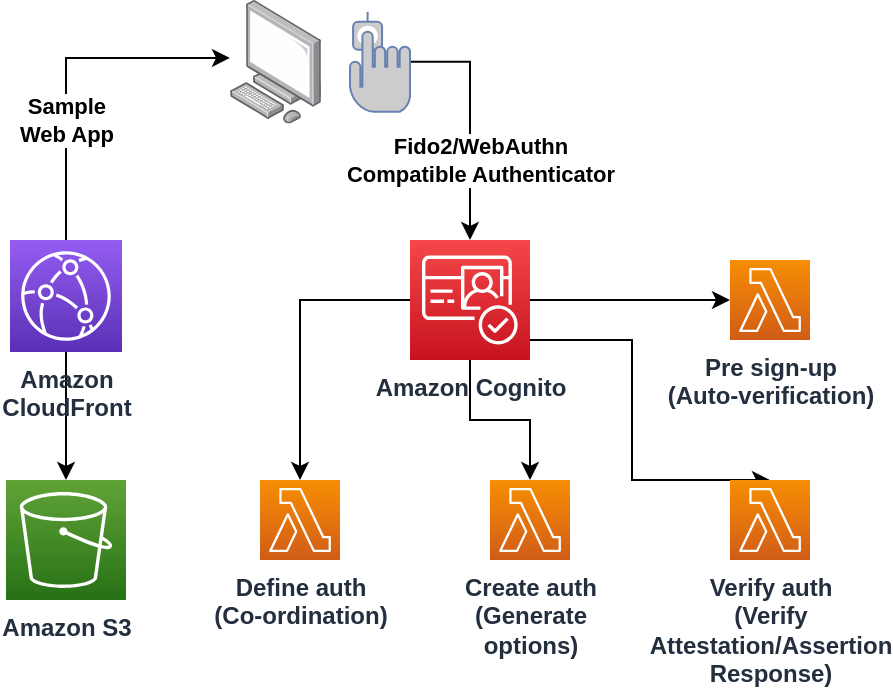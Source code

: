 <mxfile version="14.9.6" type="device"><diagram id="Ht1M8jgEwFfnCIfOTk4-" name="Page-1"><mxGraphModel dx="1422" dy="2501" grid="1" gridSize="10" guides="1" tooltips="1" connect="1" arrows="1" fold="1" page="1" pageScale="1" pageWidth="1169" pageHeight="827" math="0" shadow="0"><root><mxCell id="0"/><mxCell id="1" parent="0"/><mxCell id="NLJDLZcGdx1DS2UPFLgY-10" value="" style="edgeStyle=orthogonalEdgeStyle;rounded=0;orthogonalLoop=1;jettySize=auto;html=1;" edge="1" parent="1" source="NLJDLZcGdx1DS2UPFLgY-1" target="NLJDLZcGdx1DS2UPFLgY-2"><mxGeometry relative="1" as="geometry"/></mxCell><mxCell id="NLJDLZcGdx1DS2UPFLgY-13" style="edgeStyle=orthogonalEdgeStyle;rounded=0;orthogonalLoop=1;jettySize=auto;html=1;entryX=0;entryY=0.469;entryDx=0;entryDy=0;entryPerimeter=0;" edge="1" parent="1" source="NLJDLZcGdx1DS2UPFLgY-1" target="NLJDLZcGdx1DS2UPFLgY-4"><mxGeometry relative="1" as="geometry"><Array as="points"><mxPoint x="187" y="-1571"/></Array></mxGeometry></mxCell><mxCell id="NLJDLZcGdx1DS2UPFLgY-14" value="&lt;b&gt;Sample&lt;br&gt;Web App&lt;/b&gt;" style="edgeLabel;html=1;align=center;verticalAlign=middle;resizable=0;points=[];" vertex="1" connectable="0" parent="NLJDLZcGdx1DS2UPFLgY-13"><mxGeometry x="-0.306" relative="1" as="geometry"><mxPoint as="offset"/></mxGeometry></mxCell><mxCell id="NLJDLZcGdx1DS2UPFLgY-1" value="Amazon&lt;br&gt;CloudFront" style="points=[[0,0,0],[0.25,0,0],[0.5,0,0],[0.75,0,0],[1,0,0],[0,1,0],[0.25,1,0],[0.5,1,0],[0.75,1,0],[1,1,0],[0,0.25,0],[0,0.5,0],[0,0.75,0],[1,0.25,0],[1,0.5,0],[1,0.75,0]];outlineConnect=0;fontColor=#232F3E;gradientColor=#945DF2;gradientDirection=north;fillColor=#5A30B5;strokeColor=#ffffff;dashed=0;verticalLabelPosition=bottom;verticalAlign=top;align=center;html=1;fontSize=12;fontStyle=1;aspect=fixed;shape=mxgraph.aws4.resourceIcon;resIcon=mxgraph.aws4.cloudfront;" vertex="1" parent="1"><mxGeometry x="159" y="-1480" width="56" height="56" as="geometry"/></mxCell><mxCell id="NLJDLZcGdx1DS2UPFLgY-2" value="Amazon S3" style="points=[[0,0,0],[0.25,0,0],[0.5,0,0],[0.75,0,0],[1,0,0],[0,1,0],[0.25,1,0],[0.5,1,0],[0.75,1,0],[1,1,0],[0,0.25,0],[0,0.5,0],[0,0.75,0],[1,0.25,0],[1,0.5,0],[1,0.75,0]];outlineConnect=0;fontColor=#232F3E;gradientColor=#60A337;gradientDirection=north;fillColor=#277116;strokeColor=#ffffff;dashed=0;verticalLabelPosition=bottom;verticalAlign=top;align=center;html=1;fontSize=12;fontStyle=1;aspect=fixed;shape=mxgraph.aws4.resourceIcon;resIcon=mxgraph.aws4.s3;" vertex="1" parent="1"><mxGeometry x="157" y="-1360" width="60" height="60" as="geometry"/></mxCell><mxCell id="NLJDLZcGdx1DS2UPFLgY-17" style="edgeStyle=orthogonalEdgeStyle;rounded=0;orthogonalLoop=1;jettySize=auto;html=1;entryX=0;entryY=0.5;entryDx=0;entryDy=0;entryPerimeter=0;" edge="1" parent="1" source="NLJDLZcGdx1DS2UPFLgY-3" target="NLJDLZcGdx1DS2UPFLgY-6"><mxGeometry relative="1" as="geometry"/></mxCell><mxCell id="NLJDLZcGdx1DS2UPFLgY-18" style="edgeStyle=orthogonalEdgeStyle;rounded=0;orthogonalLoop=1;jettySize=auto;html=1;entryX=0.5;entryY=0;entryDx=0;entryDy=0;entryPerimeter=0;" edge="1" parent="1" source="NLJDLZcGdx1DS2UPFLgY-3" target="NLJDLZcGdx1DS2UPFLgY-7"><mxGeometry relative="1" as="geometry"/></mxCell><mxCell id="NLJDLZcGdx1DS2UPFLgY-19" style="edgeStyle=orthogonalEdgeStyle;rounded=0;orthogonalLoop=1;jettySize=auto;html=1;entryX=0.5;entryY=0;entryDx=0;entryDy=0;entryPerimeter=0;" edge="1" parent="1" source="NLJDLZcGdx1DS2UPFLgY-3" target="NLJDLZcGdx1DS2UPFLgY-8"><mxGeometry relative="1" as="geometry"/></mxCell><mxCell id="NLJDLZcGdx1DS2UPFLgY-20" style="edgeStyle=orthogonalEdgeStyle;rounded=0;orthogonalLoop=1;jettySize=auto;html=1;entryX=0.5;entryY=0;entryDx=0;entryDy=0;entryPerimeter=0;" edge="1" parent="1" source="NLJDLZcGdx1DS2UPFLgY-3" target="NLJDLZcGdx1DS2UPFLgY-9"><mxGeometry relative="1" as="geometry"><Array as="points"><mxPoint x="470" y="-1430"/><mxPoint x="470" y="-1360"/></Array></mxGeometry></mxCell><mxCell id="NLJDLZcGdx1DS2UPFLgY-3" value="Amazon Cognito" style="points=[[0,0,0],[0.25,0,0],[0.5,0,0],[0.75,0,0],[1,0,0],[0,1,0],[0.25,1,0],[0.5,1,0],[0.75,1,0],[1,1,0],[0,0.25,0],[0,0.5,0],[0,0.75,0],[1,0.25,0],[1,0.5,0],[1,0.75,0]];outlineConnect=0;fontColor=#232F3E;gradientColor=#F54749;gradientDirection=north;fillColor=#C7131F;strokeColor=#ffffff;dashed=0;verticalLabelPosition=bottom;verticalAlign=top;align=center;html=1;fontSize=12;fontStyle=1;aspect=fixed;shape=mxgraph.aws4.resourceIcon;resIcon=mxgraph.aws4.cognito;" vertex="1" parent="1"><mxGeometry x="359" y="-1480" width="60" height="60" as="geometry"/></mxCell><mxCell id="NLJDLZcGdx1DS2UPFLgY-4" value="" style="points=[];aspect=fixed;html=1;align=center;shadow=0;dashed=0;image;image=img/lib/allied_telesis/computer_and_terminals/Personal_Computer.svg;" vertex="1" parent="1"><mxGeometry x="269" y="-1600" width="45.6" height="61.8" as="geometry"/></mxCell><mxCell id="NLJDLZcGdx1DS2UPFLgY-15" style="edgeStyle=orthogonalEdgeStyle;rounded=0;orthogonalLoop=1;jettySize=auto;html=1;entryX=0.5;entryY=0;entryDx=0;entryDy=0;entryPerimeter=0;" edge="1" parent="1" source="NLJDLZcGdx1DS2UPFLgY-5" target="NLJDLZcGdx1DS2UPFLgY-3"><mxGeometry relative="1" as="geometry"><Array as="points"><mxPoint x="389" y="-1569"/></Array></mxGeometry></mxCell><mxCell id="NLJDLZcGdx1DS2UPFLgY-16" value="Fido2/WebAuthn&lt;br&gt;Compatible Authenticator" style="edgeLabel;html=1;align=center;verticalAlign=middle;resizable=0;points=[];fontStyle=1" vertex="1" connectable="0" parent="NLJDLZcGdx1DS2UPFLgY-15"><mxGeometry x="0.446" y="1" relative="1" as="geometry"><mxPoint x="4" y="-7" as="offset"/></mxGeometry></mxCell><mxCell id="NLJDLZcGdx1DS2UPFLgY-5" value="" style="fontColor=#0066CC;verticalAlign=top;verticalLabelPosition=bottom;labelPosition=center;align=center;html=1;outlineConnect=0;fillColor=#CCCCCC;strokeColor=#6881B3;gradientColor=none;gradientDirection=north;strokeWidth=2;shape=mxgraph.networks.biometric_reader;" vertex="1" parent="1"><mxGeometry x="329" y="-1594.1" width="30" height="50" as="geometry"/></mxCell><mxCell id="NLJDLZcGdx1DS2UPFLgY-6" value="Pre sign-up&lt;br&gt;(Auto-verification)" style="points=[[0,0,0],[0.25,0,0],[0.5,0,0],[0.75,0,0],[1,0,0],[0,1,0],[0.25,1,0],[0.5,1,0],[0.75,1,0],[1,1,0],[0,0.25,0],[0,0.5,0],[0,0.75,0],[1,0.25,0],[1,0.5,0],[1,0.75,0]];outlineConnect=0;fontColor=#232F3E;gradientColor=#F78E04;gradientDirection=north;fillColor=#D05C17;strokeColor=#ffffff;dashed=0;verticalLabelPosition=bottom;verticalAlign=top;align=center;html=1;fontSize=12;fontStyle=1;aspect=fixed;shape=mxgraph.aws4.resourceIcon;resIcon=mxgraph.aws4.lambda;" vertex="1" parent="1"><mxGeometry x="519" y="-1470" width="40" height="40" as="geometry"/></mxCell><mxCell id="NLJDLZcGdx1DS2UPFLgY-7" value="&lt;b&gt;Define auth&lt;br&gt;(Co-ordination)&lt;/b&gt;" style="points=[[0,0,0],[0.25,0,0],[0.5,0,0],[0.75,0,0],[1,0,0],[0,1,0],[0.25,1,0],[0.5,1,0],[0.75,1,0],[1,1,0],[0,0.25,0],[0,0.5,0],[0,0.75,0],[1,0.25,0],[1,0.5,0],[1,0.75,0]];outlineConnect=0;fontColor=#232F3E;gradientColor=#F78E04;gradientDirection=north;fillColor=#D05C17;strokeColor=#ffffff;dashed=0;verticalLabelPosition=bottom;verticalAlign=top;align=center;html=1;fontSize=12;fontStyle=0;aspect=fixed;shape=mxgraph.aws4.resourceIcon;resIcon=mxgraph.aws4.lambda;" vertex="1" parent="1"><mxGeometry x="284" y="-1360" width="40" height="40" as="geometry"/></mxCell><mxCell id="NLJDLZcGdx1DS2UPFLgY-8" value="Create auth&lt;br&gt;(Generate&lt;br&gt;options)" style="points=[[0,0,0],[0.25,0,0],[0.5,0,0],[0.75,0,0],[1,0,0],[0,1,0],[0.25,1,0],[0.5,1,0],[0.75,1,0],[1,1,0],[0,0.25,0],[0,0.5,0],[0,0.75,0],[1,0.25,0],[1,0.5,0],[1,0.75,0]];outlineConnect=0;fontColor=#232F3E;gradientColor=#F78E04;gradientDirection=north;fillColor=#D05C17;strokeColor=#ffffff;dashed=0;verticalLabelPosition=bottom;verticalAlign=top;align=center;html=1;fontSize=12;fontStyle=1;aspect=fixed;shape=mxgraph.aws4.resourceIcon;resIcon=mxgraph.aws4.lambda;" vertex="1" parent="1"><mxGeometry x="399" y="-1360" width="40" height="40" as="geometry"/></mxCell><mxCell id="NLJDLZcGdx1DS2UPFLgY-9" value="Verify auth&lt;br&gt;(Verify&lt;br&gt;Attestation/Assertion&lt;br&gt;Response)" style="points=[[0,0,0],[0.25,0,0],[0.5,0,0],[0.75,0,0],[1,0,0],[0,1,0],[0.25,1,0],[0.5,1,0],[0.75,1,0],[1,1,0],[0,0.25,0],[0,0.5,0],[0,0.75,0],[1,0.25,0],[1,0.5,0],[1,0.75,0]];outlineConnect=0;fontColor=#232F3E;gradientColor=#F78E04;gradientDirection=north;fillColor=#D05C17;strokeColor=#ffffff;dashed=0;verticalLabelPosition=bottom;verticalAlign=top;align=center;html=1;fontSize=12;fontStyle=1;aspect=fixed;shape=mxgraph.aws4.resourceIcon;resIcon=mxgraph.aws4.lambda;" vertex="1" parent="1"><mxGeometry x="519" y="-1360" width="40" height="40" as="geometry"/></mxCell></root></mxGraphModel></diagram></mxfile>